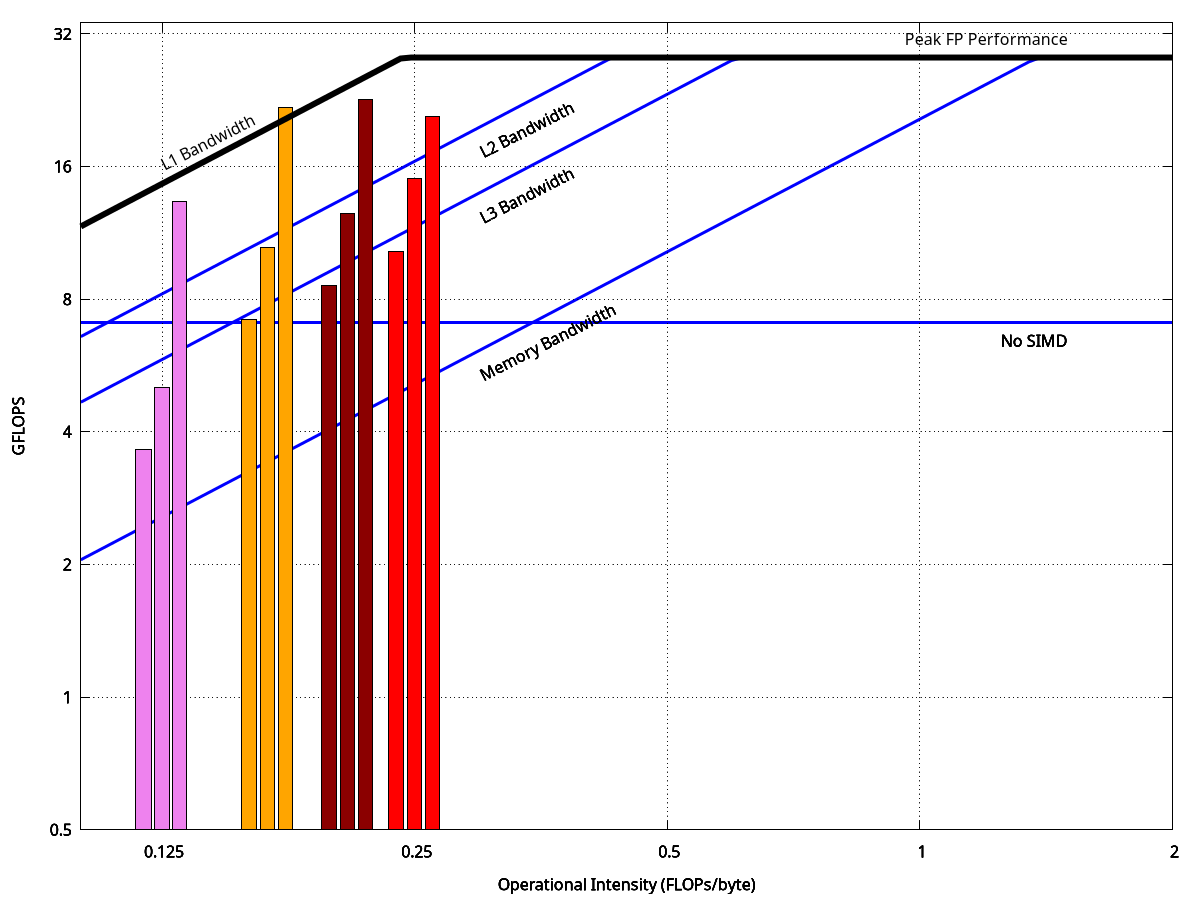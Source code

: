 # initial config
set term postscript eps enhanced color
set output 'roofline_daxpy.eps'

set nokey
set grid layerdefault   linetype 0 linewidth 1.000,  linetype 0 linewidth 1.000

set xlabel "Operational Intensity (FLOPs/byte)"
set ylabel "GFLOPS"

# sets log base 2 scale for both axes
set logscale x 2
set logscale y 2

# label offsets
L_MEM_X=0.3
L_MEM_ANG=27

# range of each axis
MAX_X=2
MIN_Y=0.5
MAX_Y=34
set xrange [0.1:MAX_X]
set yrange [MIN_Y:MAX_Y]

# CPU CONSTANTS
# For single core of Xeon E5-1620 v2 (my desktop), as measured with 
# the Intel MKL version of linpack. This is therefore using
# 256-bit AVX instructions (SIMD)
PEAK_GFLOPS=28.32
NUM_CORES=1

#ceilings
C_ALL_CORES		= 1
C_MUL_ADD_BAL	= NUM_CORES
# For Ivy Bridge, AVX registers are 256-bit and therefore can
# hold 4*64-bit double-precision reals. We therefore assume
# that peak, non-SIMD performance is 1/4 that of the performance
# obtained by Linpack
C_SIMD			= 4.0

# MEM CONSTANTS
# For single core of Xeon E5-1620 v2 (desktop) as measured with 
# the 'DAXPY' result of STREAM2. Units are GB/s.
PEAK_MEM_BW=20.5
PEAK_L3_BW=46.7
PEAK_L2_BW=65.8
PEAK_L1_BW=117.0


NUM_CHANNELS=2
# first ceiling, without multiple memory channels
C_NO_MULTI_CHANNEL	= NUM_CHANNELS

# FUNCTIONS
mem_roof(x,peak)= x * peak
cpu_roof	= PEAK_GFLOPS
min(x, y)	= (x < y) ? x : y
max(x, y)       = (x > y) ? x : y

PEAK_BW = max(PEAK_MEM_BW,PEAK_L1_BW)

cpu_ceiling(x, y)	= min(mem_roof(x,PEAK_BW), y)
mem_ceiling(x)		= min(x, PEAK_GFLOPS)
roofline(x, y)		= cpu_ceiling(x, y)

LINE_ROOF=1
LINE_CEIL=2

# Width of the bars
BAR_WIDTH = 0.02

set style line LINE_ROOF	lt 1 lw 6 lc rgb "black"
set style line LINE_CEIL	lt 1 lw 3 lc rgb "blue"

kernels = "DAXPY DAXPYPXY DAXPYPXYY DAXPYPXYYY"
kernel_ai = "0.125 0.167 0.208 0.25"
kernel_flops_L3 = "3.65 7.18 8.59 10.26"
kernel_flops_L2 = "5.05 10.49 12.49 15.06"
kernel_flops_L1 = "13.30 21.74 22.70 20.82"
colors = "violet orange dark-red red"

set multiplot

# Set up the line types
set for [i=1:words(colors)] linetype i lc rgb word(colors, i)

# Draw a rectangle for each data point
xshift = -0.05
set for [i=1:words(kernels)] object i rect from (1.0-BAR_WIDTH+xshift)*word(kernel_ai, i),MIN_Y to (1.0+BAR_WIDTH+xshift)*word(kernel_ai, i),word(kernel_flops_L3, i) back fc rgb word(colors, i) fs solid
xshift = 0.0
set for [i=1:words(kernels)] object i+words(kernels) rect from (1.0-BAR_WIDTH+xshift)*word(kernel_ai, i),MIN_Y to (1.0+BAR_WIDTH+xshift)*word(kernel_ai, i),word(kernel_flops_L2, i) back fc rgb word(colors, i) fs solid
xshift = 0.05
set for [i=1:words(kernels)] object i+2*words(kernels) rect from (1.0-BAR_WIDTH+xshift)*word(kernel_ai, i),MIN_Y to (1.0+BAR_WIDTH+xshift)*word(kernel_ai, i),word(kernel_flops_L1, i) back fc rgb word(colors, i) fs solid

# CPU CEILINGS

# SIMD
set label 11 "No SIMD" at (MAX_X-0.5),((cpu_roof / C_SIMD)/1.1) right
plot cpu_ceiling(x, cpu_roof / C_SIMD) ls LINE_CEIL

# MEM CEILINGS

set label 13 "Memory Bandwidth" at (L_MEM_X),(mem_roof(L_MEM_X,PEAK_MEM_BW)*0.87) rotate by L_MEM_ANG
set label 16 "L2 Bandwidth" at (L_MEM_X),(mem_roof(L_MEM_X,PEAK_L2_BW)*0.87) rotate by L_MEM_ANG
set label 17 "L3 Bandwidth" at (L_MEM_X),(mem_roof(L_MEM_X,PEAK_L3_BW)*0.87) rotate by L_MEM_ANG
plot mem_ceiling(mem_roof(x,PEAK_MEM_BW)) ls LINE_CEIL
plot mem_ceiling(mem_roof(x,PEAK_L3_BW)) ls LINE_CEIL
plot mem_ceiling(mem_roof(x,PEAK_L2_BW)) ls LINE_CEIL
# ROOFLINE
set label 14 "Peak FP Performance" at (MAX_X-0.5),(PEAK_GFLOPS*1.1) right
set label 15 "L1 Bandwidth" at 0.125,mem_roof(0.125,PEAK_BW)*1.1 rotate by L_MEM_ANG
plot roofline(x, cpu_roof) ls LINE_ROOF

unset multiplot
